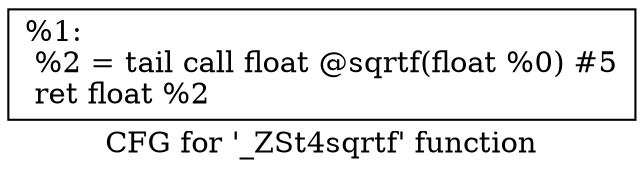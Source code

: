 digraph "CFG for '_ZSt4sqrtf' function" {
	label="CFG for '_ZSt4sqrtf' function";

	Node0x3cef790 [shape=record,label="{%1:\l  %2 = tail call float @sqrtf(float %0) #5\l  ret float %2\l}"];
}
